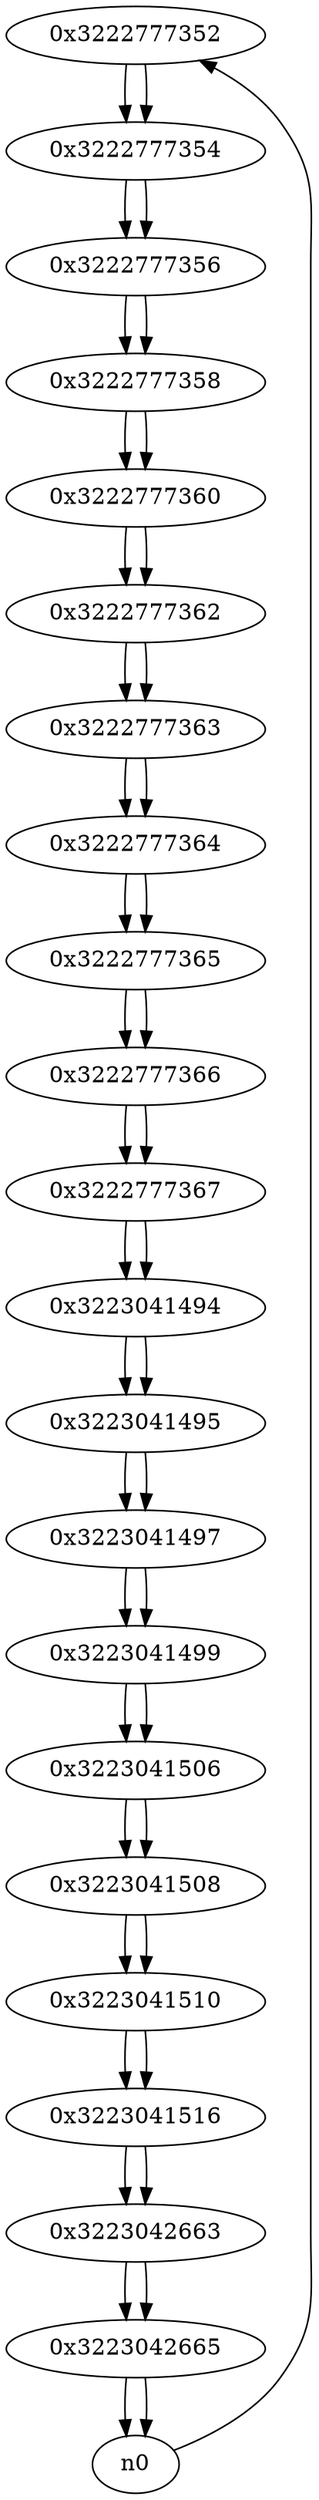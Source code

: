 digraph G{
/* nodes */
  n1 [label="0x3222777352"]
  n2 [label="0x3222777354"]
  n3 [label="0x3222777356"]
  n4 [label="0x3222777358"]
  n5 [label="0x3222777360"]
  n6 [label="0x3222777362"]
  n7 [label="0x3222777363"]
  n8 [label="0x3222777364"]
  n9 [label="0x3222777365"]
  n10 [label="0x3222777366"]
  n11 [label="0x3222777367"]
  n12 [label="0x3223041494"]
  n13 [label="0x3223041495"]
  n14 [label="0x3223041497"]
  n15 [label="0x3223041499"]
  n16 [label="0x3223041506"]
  n17 [label="0x3223041508"]
  n18 [label="0x3223041510"]
  n19 [label="0x3223041516"]
  n20 [label="0x3223042663"]
  n21 [label="0x3223042665"]
/* edges */
n1 -> n2;
n0 -> n1;
n2 -> n3;
n1 -> n2;
n3 -> n4;
n2 -> n3;
n4 -> n5;
n3 -> n4;
n5 -> n6;
n4 -> n5;
n6 -> n7;
n5 -> n6;
n7 -> n8;
n6 -> n7;
n8 -> n9;
n7 -> n8;
n9 -> n10;
n8 -> n9;
n10 -> n11;
n9 -> n10;
n11 -> n12;
n10 -> n11;
n12 -> n13;
n11 -> n12;
n13 -> n14;
n12 -> n13;
n14 -> n15;
n13 -> n14;
n15 -> n16;
n14 -> n15;
n16 -> n17;
n15 -> n16;
n17 -> n18;
n16 -> n17;
n18 -> n19;
n17 -> n18;
n19 -> n20;
n18 -> n19;
n20 -> n21;
n19 -> n20;
n21 -> n0;
n21 -> n0;
n20 -> n21;
}
